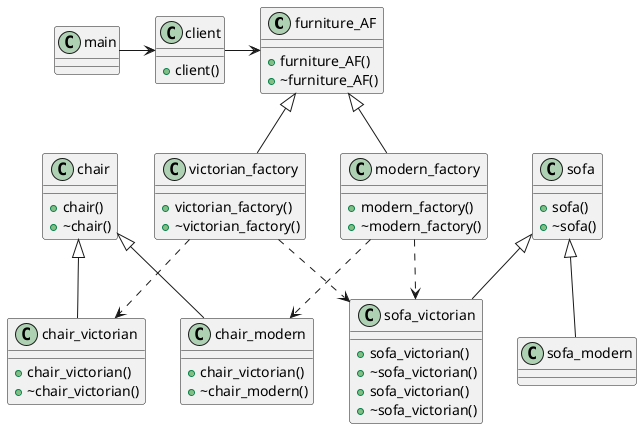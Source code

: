 @startuml abstract_factory

class furniture_AF
{
    + furniture_AF()
    + ~furniture_AF()
}

class chair
{
    + chair()
    + ~chair()
}

class chair_victorian
{
    + chair_victorian()
    + ~chair_victorian()
}

class chair_modern
{
    + chair_victorian()
    + ~chair_modern()
}

class sofa
{
    + sofa()
    + ~sofa()
}

class sofa_victorian
{
    + sofa_victorian()
    + ~sofa_victorian()
}

class sofa_victorian
{
    + sofa_victorian()
    + ~sofa_victorian()
}

class victorian_factory
{
    + victorian_factory()
    + ~victorian_factory()
}

class modern_factory
{
    + modern_factory()
    + ~modern_factory()
}

class client
{
    + client()
}

class main
{

}


chair <|-- chair_victorian
chair <|-- chair_modern

sofa <|-- sofa_victorian
sofa <|-- sofa_modern

furniture_AF <|-- victorian_factory
furniture_AF <|-- modern_factory

victorian_factory ..> chair_victorian
modern_factory ..> chair_modern

victorian_factory ..> sofa_victorian
modern_factory ..> sofa_victorian

main -> client
client -> furniture_AF

@enduml